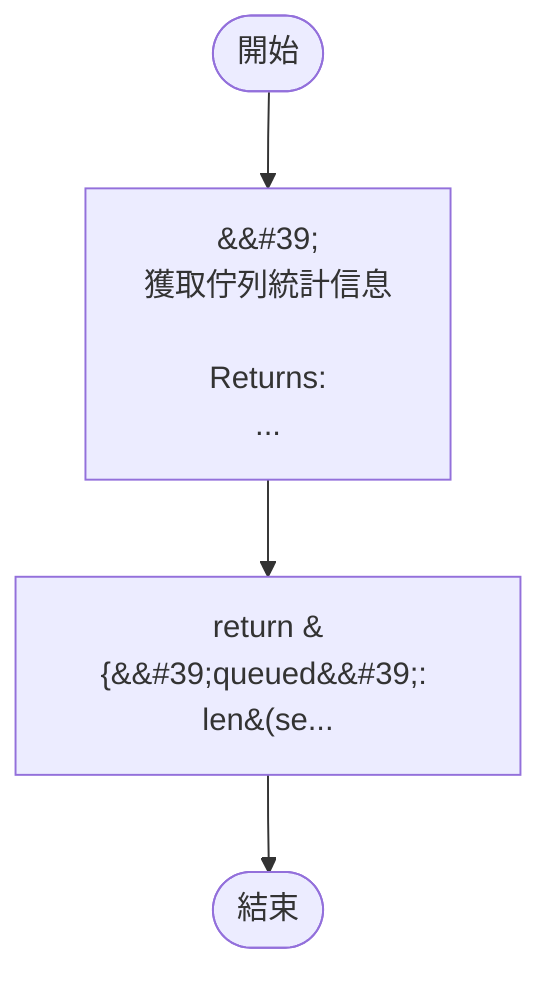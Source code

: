 flowchart TB
    n1([開始])
    n2([結束])
    n3[&amp;&#35;39;\n        獲取佇列統計信息\n\n        Returns:\n    ...]
    n4[return &#123;&amp;&#35;39;queued&amp;&#35;39;: len&#40;se...]
    n1 --> n3
    n3 --> n4
    n4 --> n2